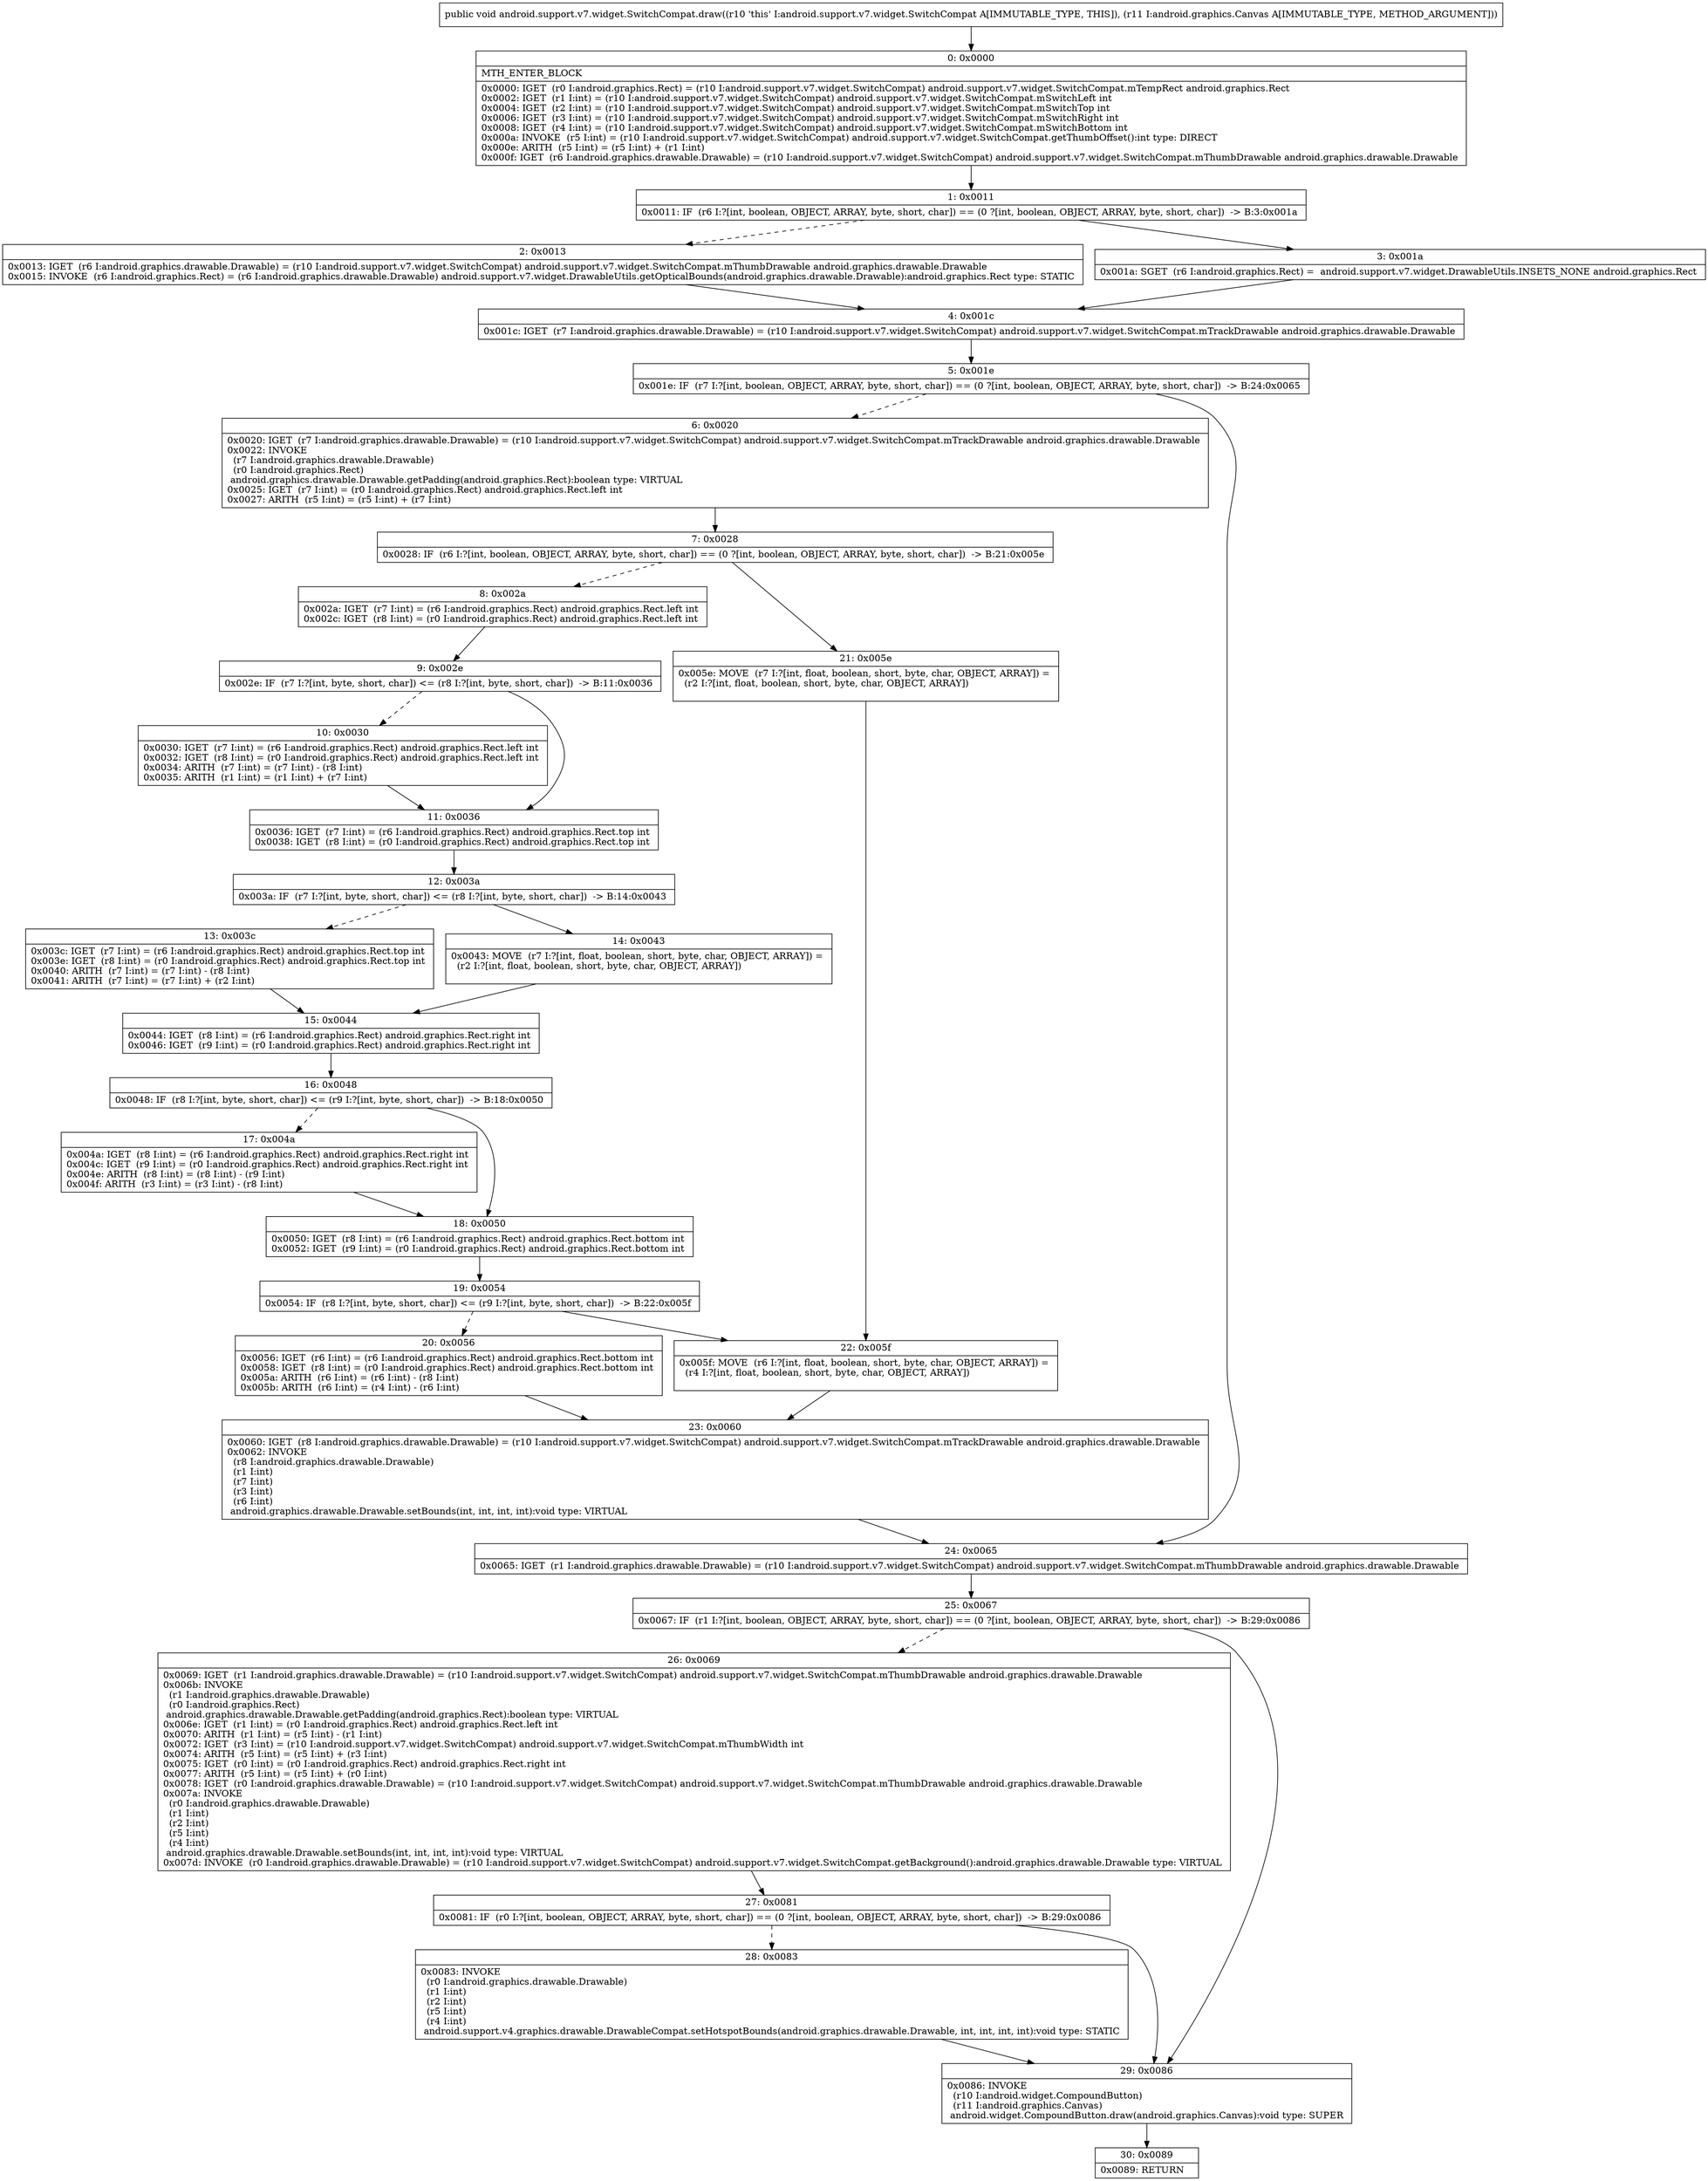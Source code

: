 digraph "CFG forandroid.support.v7.widget.SwitchCompat.draw(Landroid\/graphics\/Canvas;)V" {
Node_0 [shape=record,label="{0\:\ 0x0000|MTH_ENTER_BLOCK\l|0x0000: IGET  (r0 I:android.graphics.Rect) = (r10 I:android.support.v7.widget.SwitchCompat) android.support.v7.widget.SwitchCompat.mTempRect android.graphics.Rect \l0x0002: IGET  (r1 I:int) = (r10 I:android.support.v7.widget.SwitchCompat) android.support.v7.widget.SwitchCompat.mSwitchLeft int \l0x0004: IGET  (r2 I:int) = (r10 I:android.support.v7.widget.SwitchCompat) android.support.v7.widget.SwitchCompat.mSwitchTop int \l0x0006: IGET  (r3 I:int) = (r10 I:android.support.v7.widget.SwitchCompat) android.support.v7.widget.SwitchCompat.mSwitchRight int \l0x0008: IGET  (r4 I:int) = (r10 I:android.support.v7.widget.SwitchCompat) android.support.v7.widget.SwitchCompat.mSwitchBottom int \l0x000a: INVOKE  (r5 I:int) = (r10 I:android.support.v7.widget.SwitchCompat) android.support.v7.widget.SwitchCompat.getThumbOffset():int type: DIRECT \l0x000e: ARITH  (r5 I:int) = (r5 I:int) + (r1 I:int) \l0x000f: IGET  (r6 I:android.graphics.drawable.Drawable) = (r10 I:android.support.v7.widget.SwitchCompat) android.support.v7.widget.SwitchCompat.mThumbDrawable android.graphics.drawable.Drawable \l}"];
Node_1 [shape=record,label="{1\:\ 0x0011|0x0011: IF  (r6 I:?[int, boolean, OBJECT, ARRAY, byte, short, char]) == (0 ?[int, boolean, OBJECT, ARRAY, byte, short, char])  \-\> B:3:0x001a \l}"];
Node_2 [shape=record,label="{2\:\ 0x0013|0x0013: IGET  (r6 I:android.graphics.drawable.Drawable) = (r10 I:android.support.v7.widget.SwitchCompat) android.support.v7.widget.SwitchCompat.mThumbDrawable android.graphics.drawable.Drawable \l0x0015: INVOKE  (r6 I:android.graphics.Rect) = (r6 I:android.graphics.drawable.Drawable) android.support.v7.widget.DrawableUtils.getOpticalBounds(android.graphics.drawable.Drawable):android.graphics.Rect type: STATIC \l}"];
Node_3 [shape=record,label="{3\:\ 0x001a|0x001a: SGET  (r6 I:android.graphics.Rect) =  android.support.v7.widget.DrawableUtils.INSETS_NONE android.graphics.Rect \l}"];
Node_4 [shape=record,label="{4\:\ 0x001c|0x001c: IGET  (r7 I:android.graphics.drawable.Drawable) = (r10 I:android.support.v7.widget.SwitchCompat) android.support.v7.widget.SwitchCompat.mTrackDrawable android.graphics.drawable.Drawable \l}"];
Node_5 [shape=record,label="{5\:\ 0x001e|0x001e: IF  (r7 I:?[int, boolean, OBJECT, ARRAY, byte, short, char]) == (0 ?[int, boolean, OBJECT, ARRAY, byte, short, char])  \-\> B:24:0x0065 \l}"];
Node_6 [shape=record,label="{6\:\ 0x0020|0x0020: IGET  (r7 I:android.graphics.drawable.Drawable) = (r10 I:android.support.v7.widget.SwitchCompat) android.support.v7.widget.SwitchCompat.mTrackDrawable android.graphics.drawable.Drawable \l0x0022: INVOKE  \l  (r7 I:android.graphics.drawable.Drawable)\l  (r0 I:android.graphics.Rect)\l android.graphics.drawable.Drawable.getPadding(android.graphics.Rect):boolean type: VIRTUAL \l0x0025: IGET  (r7 I:int) = (r0 I:android.graphics.Rect) android.graphics.Rect.left int \l0x0027: ARITH  (r5 I:int) = (r5 I:int) + (r7 I:int) \l}"];
Node_7 [shape=record,label="{7\:\ 0x0028|0x0028: IF  (r6 I:?[int, boolean, OBJECT, ARRAY, byte, short, char]) == (0 ?[int, boolean, OBJECT, ARRAY, byte, short, char])  \-\> B:21:0x005e \l}"];
Node_8 [shape=record,label="{8\:\ 0x002a|0x002a: IGET  (r7 I:int) = (r6 I:android.graphics.Rect) android.graphics.Rect.left int \l0x002c: IGET  (r8 I:int) = (r0 I:android.graphics.Rect) android.graphics.Rect.left int \l}"];
Node_9 [shape=record,label="{9\:\ 0x002e|0x002e: IF  (r7 I:?[int, byte, short, char]) \<= (r8 I:?[int, byte, short, char])  \-\> B:11:0x0036 \l}"];
Node_10 [shape=record,label="{10\:\ 0x0030|0x0030: IGET  (r7 I:int) = (r6 I:android.graphics.Rect) android.graphics.Rect.left int \l0x0032: IGET  (r8 I:int) = (r0 I:android.graphics.Rect) android.graphics.Rect.left int \l0x0034: ARITH  (r7 I:int) = (r7 I:int) \- (r8 I:int) \l0x0035: ARITH  (r1 I:int) = (r1 I:int) + (r7 I:int) \l}"];
Node_11 [shape=record,label="{11\:\ 0x0036|0x0036: IGET  (r7 I:int) = (r6 I:android.graphics.Rect) android.graphics.Rect.top int \l0x0038: IGET  (r8 I:int) = (r0 I:android.graphics.Rect) android.graphics.Rect.top int \l}"];
Node_12 [shape=record,label="{12\:\ 0x003a|0x003a: IF  (r7 I:?[int, byte, short, char]) \<= (r8 I:?[int, byte, short, char])  \-\> B:14:0x0043 \l}"];
Node_13 [shape=record,label="{13\:\ 0x003c|0x003c: IGET  (r7 I:int) = (r6 I:android.graphics.Rect) android.graphics.Rect.top int \l0x003e: IGET  (r8 I:int) = (r0 I:android.graphics.Rect) android.graphics.Rect.top int \l0x0040: ARITH  (r7 I:int) = (r7 I:int) \- (r8 I:int) \l0x0041: ARITH  (r7 I:int) = (r7 I:int) + (r2 I:int) \l}"];
Node_14 [shape=record,label="{14\:\ 0x0043|0x0043: MOVE  (r7 I:?[int, float, boolean, short, byte, char, OBJECT, ARRAY]) = \l  (r2 I:?[int, float, boolean, short, byte, char, OBJECT, ARRAY])\l \l}"];
Node_15 [shape=record,label="{15\:\ 0x0044|0x0044: IGET  (r8 I:int) = (r6 I:android.graphics.Rect) android.graphics.Rect.right int \l0x0046: IGET  (r9 I:int) = (r0 I:android.graphics.Rect) android.graphics.Rect.right int \l}"];
Node_16 [shape=record,label="{16\:\ 0x0048|0x0048: IF  (r8 I:?[int, byte, short, char]) \<= (r9 I:?[int, byte, short, char])  \-\> B:18:0x0050 \l}"];
Node_17 [shape=record,label="{17\:\ 0x004a|0x004a: IGET  (r8 I:int) = (r6 I:android.graphics.Rect) android.graphics.Rect.right int \l0x004c: IGET  (r9 I:int) = (r0 I:android.graphics.Rect) android.graphics.Rect.right int \l0x004e: ARITH  (r8 I:int) = (r8 I:int) \- (r9 I:int) \l0x004f: ARITH  (r3 I:int) = (r3 I:int) \- (r8 I:int) \l}"];
Node_18 [shape=record,label="{18\:\ 0x0050|0x0050: IGET  (r8 I:int) = (r6 I:android.graphics.Rect) android.graphics.Rect.bottom int \l0x0052: IGET  (r9 I:int) = (r0 I:android.graphics.Rect) android.graphics.Rect.bottom int \l}"];
Node_19 [shape=record,label="{19\:\ 0x0054|0x0054: IF  (r8 I:?[int, byte, short, char]) \<= (r9 I:?[int, byte, short, char])  \-\> B:22:0x005f \l}"];
Node_20 [shape=record,label="{20\:\ 0x0056|0x0056: IGET  (r6 I:int) = (r6 I:android.graphics.Rect) android.graphics.Rect.bottom int \l0x0058: IGET  (r8 I:int) = (r0 I:android.graphics.Rect) android.graphics.Rect.bottom int \l0x005a: ARITH  (r6 I:int) = (r6 I:int) \- (r8 I:int) \l0x005b: ARITH  (r6 I:int) = (r4 I:int) \- (r6 I:int) \l}"];
Node_21 [shape=record,label="{21\:\ 0x005e|0x005e: MOVE  (r7 I:?[int, float, boolean, short, byte, char, OBJECT, ARRAY]) = \l  (r2 I:?[int, float, boolean, short, byte, char, OBJECT, ARRAY])\l \l}"];
Node_22 [shape=record,label="{22\:\ 0x005f|0x005f: MOVE  (r6 I:?[int, float, boolean, short, byte, char, OBJECT, ARRAY]) = \l  (r4 I:?[int, float, boolean, short, byte, char, OBJECT, ARRAY])\l \l}"];
Node_23 [shape=record,label="{23\:\ 0x0060|0x0060: IGET  (r8 I:android.graphics.drawable.Drawable) = (r10 I:android.support.v7.widget.SwitchCompat) android.support.v7.widget.SwitchCompat.mTrackDrawable android.graphics.drawable.Drawable \l0x0062: INVOKE  \l  (r8 I:android.graphics.drawable.Drawable)\l  (r1 I:int)\l  (r7 I:int)\l  (r3 I:int)\l  (r6 I:int)\l android.graphics.drawable.Drawable.setBounds(int, int, int, int):void type: VIRTUAL \l}"];
Node_24 [shape=record,label="{24\:\ 0x0065|0x0065: IGET  (r1 I:android.graphics.drawable.Drawable) = (r10 I:android.support.v7.widget.SwitchCompat) android.support.v7.widget.SwitchCompat.mThumbDrawable android.graphics.drawable.Drawable \l}"];
Node_25 [shape=record,label="{25\:\ 0x0067|0x0067: IF  (r1 I:?[int, boolean, OBJECT, ARRAY, byte, short, char]) == (0 ?[int, boolean, OBJECT, ARRAY, byte, short, char])  \-\> B:29:0x0086 \l}"];
Node_26 [shape=record,label="{26\:\ 0x0069|0x0069: IGET  (r1 I:android.graphics.drawable.Drawable) = (r10 I:android.support.v7.widget.SwitchCompat) android.support.v7.widget.SwitchCompat.mThumbDrawable android.graphics.drawable.Drawable \l0x006b: INVOKE  \l  (r1 I:android.graphics.drawable.Drawable)\l  (r0 I:android.graphics.Rect)\l android.graphics.drawable.Drawable.getPadding(android.graphics.Rect):boolean type: VIRTUAL \l0x006e: IGET  (r1 I:int) = (r0 I:android.graphics.Rect) android.graphics.Rect.left int \l0x0070: ARITH  (r1 I:int) = (r5 I:int) \- (r1 I:int) \l0x0072: IGET  (r3 I:int) = (r10 I:android.support.v7.widget.SwitchCompat) android.support.v7.widget.SwitchCompat.mThumbWidth int \l0x0074: ARITH  (r5 I:int) = (r5 I:int) + (r3 I:int) \l0x0075: IGET  (r0 I:int) = (r0 I:android.graphics.Rect) android.graphics.Rect.right int \l0x0077: ARITH  (r5 I:int) = (r5 I:int) + (r0 I:int) \l0x0078: IGET  (r0 I:android.graphics.drawable.Drawable) = (r10 I:android.support.v7.widget.SwitchCompat) android.support.v7.widget.SwitchCompat.mThumbDrawable android.graphics.drawable.Drawable \l0x007a: INVOKE  \l  (r0 I:android.graphics.drawable.Drawable)\l  (r1 I:int)\l  (r2 I:int)\l  (r5 I:int)\l  (r4 I:int)\l android.graphics.drawable.Drawable.setBounds(int, int, int, int):void type: VIRTUAL \l0x007d: INVOKE  (r0 I:android.graphics.drawable.Drawable) = (r10 I:android.support.v7.widget.SwitchCompat) android.support.v7.widget.SwitchCompat.getBackground():android.graphics.drawable.Drawable type: VIRTUAL \l}"];
Node_27 [shape=record,label="{27\:\ 0x0081|0x0081: IF  (r0 I:?[int, boolean, OBJECT, ARRAY, byte, short, char]) == (0 ?[int, boolean, OBJECT, ARRAY, byte, short, char])  \-\> B:29:0x0086 \l}"];
Node_28 [shape=record,label="{28\:\ 0x0083|0x0083: INVOKE  \l  (r0 I:android.graphics.drawable.Drawable)\l  (r1 I:int)\l  (r2 I:int)\l  (r5 I:int)\l  (r4 I:int)\l android.support.v4.graphics.drawable.DrawableCompat.setHotspotBounds(android.graphics.drawable.Drawable, int, int, int, int):void type: STATIC \l}"];
Node_29 [shape=record,label="{29\:\ 0x0086|0x0086: INVOKE  \l  (r10 I:android.widget.CompoundButton)\l  (r11 I:android.graphics.Canvas)\l android.widget.CompoundButton.draw(android.graphics.Canvas):void type: SUPER \l}"];
Node_30 [shape=record,label="{30\:\ 0x0089|0x0089: RETURN   \l}"];
MethodNode[shape=record,label="{public void android.support.v7.widget.SwitchCompat.draw((r10 'this' I:android.support.v7.widget.SwitchCompat A[IMMUTABLE_TYPE, THIS]), (r11 I:android.graphics.Canvas A[IMMUTABLE_TYPE, METHOD_ARGUMENT])) }"];
MethodNode -> Node_0;
Node_0 -> Node_1;
Node_1 -> Node_2[style=dashed];
Node_1 -> Node_3;
Node_2 -> Node_4;
Node_3 -> Node_4;
Node_4 -> Node_5;
Node_5 -> Node_6[style=dashed];
Node_5 -> Node_24;
Node_6 -> Node_7;
Node_7 -> Node_8[style=dashed];
Node_7 -> Node_21;
Node_8 -> Node_9;
Node_9 -> Node_10[style=dashed];
Node_9 -> Node_11;
Node_10 -> Node_11;
Node_11 -> Node_12;
Node_12 -> Node_13[style=dashed];
Node_12 -> Node_14;
Node_13 -> Node_15;
Node_14 -> Node_15;
Node_15 -> Node_16;
Node_16 -> Node_17[style=dashed];
Node_16 -> Node_18;
Node_17 -> Node_18;
Node_18 -> Node_19;
Node_19 -> Node_20[style=dashed];
Node_19 -> Node_22;
Node_20 -> Node_23;
Node_21 -> Node_22;
Node_22 -> Node_23;
Node_23 -> Node_24;
Node_24 -> Node_25;
Node_25 -> Node_26[style=dashed];
Node_25 -> Node_29;
Node_26 -> Node_27;
Node_27 -> Node_28[style=dashed];
Node_27 -> Node_29;
Node_28 -> Node_29;
Node_29 -> Node_30;
}

